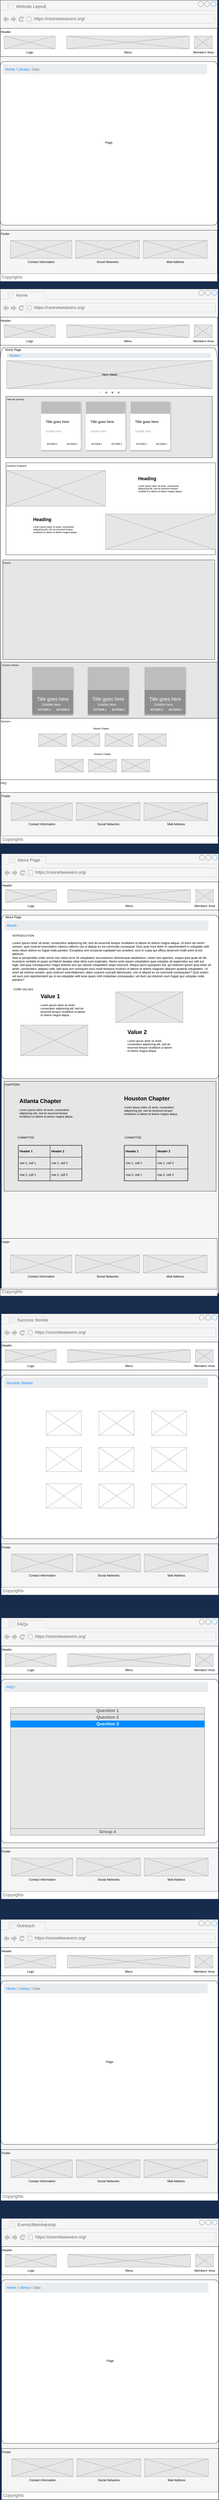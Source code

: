 <mxfile version="15.3.8" type="github">
  <diagram id="3-LBbgLK8UY7JytMnbPZ" name="Page-1">
    <mxGraphModel dx="1727" dy="1601" grid="0" gridSize="10" guides="1" tooltips="1" connect="1" arrows="1" fold="1" page="1" pageScale="1" pageWidth="850" pageHeight="1100" background="#172b4d" math="0" shadow="0">
      <root>
        <mxCell id="0" />
        <mxCell id="1" parent="0" />
        <mxCell id="-sjq69Uk94YoofclQXJc-1" value="" style="strokeWidth=1;shadow=0;dashed=0;align=center;html=1;shape=mxgraph.mockup.containers.browserWindow;rSize=0;strokeColor=#666666;strokeColor2=#008cff;strokeColor3=#c4c4c4;mainText=,;recursiveResize=0;fillColor=#f5f5f5;fontColor=#333333;" parent="1" vertex="1">
          <mxGeometry width="850" height="1100" as="geometry" />
        </mxCell>
        <mxCell id="-sjq69Uk94YoofclQXJc-2" value="Website Layout" style="strokeWidth=1;shadow=0;dashed=0;align=center;html=1;shape=mxgraph.mockup.containers.anchor;fontSize=17;fontColor=#666666;align=left;" parent="-sjq69Uk94YoofclQXJc-1" vertex="1">
          <mxGeometry x="60" y="12" width="110" height="26" as="geometry" />
        </mxCell>
        <mxCell id="-sjq69Uk94YoofclQXJc-3" value="https://ceonetweavers.org/" style="strokeWidth=1;shadow=0;dashed=0;align=center;html=1;shape=mxgraph.mockup.containers.anchor;rSize=0;fontSize=17;fontColor=#666666;align=left;" parent="-sjq69Uk94YoofclQXJc-1" vertex="1">
          <mxGeometry x="130" y="60" width="250" height="26" as="geometry" />
        </mxCell>
        <mxCell id="cxTF4-qD0s4VEBOTPt8d-16" value="" style="group" parent="-sjq69Uk94YoofclQXJc-1" vertex="1" connectable="0">
          <mxGeometry y="110" width="850" height="110" as="geometry" />
        </mxCell>
        <mxCell id="cxTF4-qD0s4VEBOTPt8d-1" value="Header" style="rounded=0;whiteSpace=wrap;html=1;align=left;verticalAlign=top;" parent="cxTF4-qD0s4VEBOTPt8d-16" vertex="1">
          <mxGeometry width="850" height="110" as="geometry" />
        </mxCell>
        <mxCell id="cxTF4-qD0s4VEBOTPt8d-9" value="Logo" style="verticalLabelPosition=bottom;shadow=0;dashed=0;align=center;html=1;verticalAlign=top;strokeWidth=1;shape=mxgraph.mockup.graphics.simpleIcon;strokeColor=#999999;fillColor=#E6E6E6;" parent="cxTF4-qD0s4VEBOTPt8d-16" vertex="1">
          <mxGeometry x="15" y="30" width="200" height="50" as="geometry" />
        </mxCell>
        <mxCell id="cxTF4-qD0s4VEBOTPt8d-12" value="Menu" style="verticalLabelPosition=bottom;shadow=0;dashed=0;align=center;html=1;verticalAlign=top;strokeWidth=1;shape=mxgraph.mockup.graphics.simpleIcon;strokeColor=#999999;fillColor=#E6E6E6;" parent="cxTF4-qD0s4VEBOTPt8d-16" vertex="1">
          <mxGeometry x="260" y="30" width="480" height="50" as="geometry" />
        </mxCell>
        <mxCell id="cxTF4-qD0s4VEBOTPt8d-13" value="Members&#39; Area" style="verticalLabelPosition=bottom;shadow=0;dashed=0;align=center;html=1;verticalAlign=top;strokeWidth=1;shape=mxgraph.mockup.graphics.simpleIcon;strokeColor=#999999;fillColor=#E6E6E6;" parent="cxTF4-qD0s4VEBOTPt8d-16" vertex="1">
          <mxGeometry x="760" y="30" width="70" height="50" as="geometry" />
        </mxCell>
        <mxCell id="4350LJryet-j8qvg0Nxp-9" value="Page" style="html=1;labelPosition=center;verticalLabelPosition=middle;verticalAlign=middle;align=center;fontSize=12;outlineConnect=0;spacingTop=-6;sketch=0;shape=mxgraph.sitemap.page;" vertex="1" parent="-sjq69Uk94YoofclQXJc-1">
          <mxGeometry y="240" width="850" height="640" as="geometry" />
        </mxCell>
        <mxCell id="4350LJryet-j8qvg0Nxp-11" value="&lt;font color=&quot;#0085fc&quot;&gt;Home&lt;/font&gt; / &lt;font color=&quot;#0085fc&quot;&gt;Library&lt;/font&gt; / Data" style="html=1;shadow=0;dashed=0;shape=mxgraph.bootstrap.rrect;rSize=5;strokeColor=none;strokeWidth=1;fillColor=#E9ECEF;fontColor=#6C757D;whiteSpace=wrap;align=left;verticalAlign=middle;spacingLeft=0;fontStyle=0;fontSize=14;spacing=10;" vertex="1" parent="-sjq69Uk94YoofclQXJc-1">
          <mxGeometry x="10" y="250" width="800" height="40" as="geometry" />
        </mxCell>
        <mxCell id="4350LJryet-j8qvg0Nxp-143" value="" style="group" vertex="1" connectable="0" parent="-sjq69Uk94YoofclQXJc-1">
          <mxGeometry y="900" width="850" height="200" as="geometry" />
        </mxCell>
        <mxCell id="cxTF4-qD0s4VEBOTPt8d-14" value="&lt;div&gt;Footer&lt;/div&gt;" style="rounded=0;whiteSpace=wrap;html=1;strokeColor=default;strokeWidth=1;fillColor=none;align=left;verticalAlign=top;" parent="4350LJryet-j8qvg0Nxp-143" vertex="1">
          <mxGeometry width="850" height="200" as="geometry" />
        </mxCell>
        <mxCell id="4350LJryet-j8qvg0Nxp-3" value="Copyrights " style="strokeWidth=1;shadow=0;dashed=0;align=center;html=1;shape=mxgraph.mockup.text.textBox;fontColor=#666666;align=left;fontSize=17;spacingLeft=4;spacingTop=-3;strokeColor=#666666;mainText=" vertex="1" parent="4350LJryet-j8qvg0Nxp-143">
          <mxGeometry y="170" width="850" height="30" as="geometry" />
        </mxCell>
        <mxCell id="4350LJryet-j8qvg0Nxp-5" value="Contact Information" style="verticalLabelPosition=bottom;shadow=0;dashed=0;align=center;html=1;verticalAlign=top;strokeWidth=1;shape=mxgraph.mockup.graphics.simpleIcon;strokeColor=#999999;fillColor=#E6E6E6;" vertex="1" parent="4350LJryet-j8qvg0Nxp-143">
          <mxGeometry x="40" y="40" width="240" height="70" as="geometry" />
        </mxCell>
        <mxCell id="4350LJryet-j8qvg0Nxp-6" value="Social Networks" style="verticalLabelPosition=bottom;shadow=0;dashed=0;align=center;html=1;verticalAlign=top;strokeWidth=1;shape=mxgraph.mockup.graphics.simpleIcon;strokeColor=#999999;fillColor=#E6E6E6;" vertex="1" parent="4350LJryet-j8qvg0Nxp-143">
          <mxGeometry x="295" y="40" width="250" height="70" as="geometry" />
        </mxCell>
        <mxCell id="4350LJryet-j8qvg0Nxp-7" value="Mail Address" style="verticalLabelPosition=bottom;shadow=0;dashed=0;align=center;html=1;verticalAlign=top;strokeWidth=1;shape=mxgraph.mockup.graphics.simpleIcon;strokeColor=#999999;fillColor=#E6E6E6;" vertex="1" parent="4350LJryet-j8qvg0Nxp-143">
          <mxGeometry x="560" y="40" width="250" height="70" as="geometry" />
        </mxCell>
        <mxCell id="4350LJryet-j8qvg0Nxp-27" value="" style="strokeWidth=1;shadow=0;dashed=0;align=center;html=1;shape=mxgraph.mockup.containers.browserWindow;rSize=0;strokeColor=#666666;strokeColor2=#008cff;strokeColor3=#c4c4c4;mainText=,;recursiveResize=0;fillColor=#f5f5f5;fontColor=#333333;" vertex="1" parent="1">
          <mxGeometry y="1130" width="852.5" height="2170" as="geometry" />
        </mxCell>
        <mxCell id="4350LJryet-j8qvg0Nxp-28" value="Home" style="strokeWidth=1;shadow=0;dashed=0;align=center;html=1;shape=mxgraph.mockup.containers.anchor;fontSize=17;fontColor=#666666;align=left;" vertex="1" parent="4350LJryet-j8qvg0Nxp-27">
          <mxGeometry x="60" y="12" width="110" height="26" as="geometry" />
        </mxCell>
        <mxCell id="4350LJryet-j8qvg0Nxp-29" value="https://ceonetweavers.org/" style="strokeWidth=1;shadow=0;dashed=0;align=center;html=1;shape=mxgraph.mockup.containers.anchor;rSize=0;fontSize=17;fontColor=#666666;align=left;" vertex="1" parent="4350LJryet-j8qvg0Nxp-27">
          <mxGeometry x="130" y="60" width="250" height="26" as="geometry" />
        </mxCell>
        <mxCell id="4350LJryet-j8qvg0Nxp-31" value="" style="group" vertex="1" connectable="0" parent="4350LJryet-j8qvg0Nxp-27">
          <mxGeometry y="110" width="850" height="110" as="geometry" />
        </mxCell>
        <mxCell id="4350LJryet-j8qvg0Nxp-32" value="Header" style="rounded=0;whiteSpace=wrap;html=1;align=left;verticalAlign=top;" vertex="1" parent="4350LJryet-j8qvg0Nxp-31">
          <mxGeometry width="850" height="110" as="geometry" />
        </mxCell>
        <mxCell id="4350LJryet-j8qvg0Nxp-33" value="Logo" style="verticalLabelPosition=bottom;shadow=0;dashed=0;align=center;html=1;verticalAlign=top;strokeWidth=1;shape=mxgraph.mockup.graphics.simpleIcon;strokeColor=#999999;fillColor=#E6E6E6;" vertex="1" parent="4350LJryet-j8qvg0Nxp-31">
          <mxGeometry x="15" y="30" width="200" height="50" as="geometry" />
        </mxCell>
        <mxCell id="4350LJryet-j8qvg0Nxp-34" value="Menu" style="verticalLabelPosition=bottom;shadow=0;dashed=0;align=center;html=1;verticalAlign=top;strokeWidth=1;shape=mxgraph.mockup.graphics.simpleIcon;strokeColor=#999999;fillColor=#E6E6E6;" vertex="1" parent="4350LJryet-j8qvg0Nxp-31">
          <mxGeometry x="260" y="30" width="480" height="50" as="geometry" />
        </mxCell>
        <mxCell id="4350LJryet-j8qvg0Nxp-35" value="Members&#39; Area" style="verticalLabelPosition=bottom;shadow=0;dashed=0;align=center;html=1;verticalAlign=top;strokeWidth=1;shape=mxgraph.mockup.graphics.simpleIcon;strokeColor=#999999;fillColor=#E6E6E6;" vertex="1" parent="4350LJryet-j8qvg0Nxp-31">
          <mxGeometry x="760" y="30" width="70" height="50" as="geometry" />
        </mxCell>
        <mxCell id="4350LJryet-j8qvg0Nxp-40" value="&amp;nbsp;&amp;nbsp;&amp;nbsp;&amp;nbsp; Home Page " style="html=1;labelPosition=center;verticalLabelPosition=middle;verticalAlign=top;align=left;fontSize=12;outlineConnect=0;spacingTop=-6;sketch=0;shape=mxgraph.sitemap.page;" vertex="1" parent="4350LJryet-j8qvg0Nxp-27">
          <mxGeometry y="230" width="850" height="1730" as="geometry" />
        </mxCell>
        <mxCell id="4350LJryet-j8qvg0Nxp-41" value="&lt;font color=&quot;#0085fc&quot;&gt;Home&lt;/font&gt; &lt;font color=&quot;#0085fc&quot;&gt;/&lt;/font&gt;" style="html=1;shadow=0;dashed=0;shape=mxgraph.bootstrap.rrect;rSize=5;strokeColor=none;strokeWidth=1;fillColor=#E9ECEF;fontColor=#6C757D;whiteSpace=wrap;align=left;verticalAlign=middle;spacingLeft=0;fontStyle=0;fontSize=14;spacing=10;" vertex="1" parent="4350LJryet-j8qvg0Nxp-27">
          <mxGeometry x="25" y="250" width="800" height="20" as="geometry" />
        </mxCell>
        <mxCell id="4350LJryet-j8qvg0Nxp-42" value="Hero Slider" style="verticalLabelPosition=middle;shadow=0;dashed=0;align=center;html=1;verticalAlign=middle;strokeWidth=1;shape=mxgraph.mockup.graphics.simpleIcon;strokeColor=#999999;fillColor=#E6E6E6;labelPosition=center;" vertex="1" parent="4350LJryet-j8qvg0Nxp-27">
          <mxGeometry x="25" y="280" width="805" height="110" as="geometry" />
        </mxCell>
        <mxCell id="4350LJryet-j8qvg0Nxp-45" value="" style="verticalLabelPosition=bottom;shadow=0;dashed=0;align=center;html=1;verticalAlign=top;strokeWidth=1;shape=mxgraph.mockup.navigation.pageControl;fillColor=#999999;strokeColor=#ddeeff;" vertex="1" parent="4350LJryet-j8qvg0Nxp-27">
          <mxGeometry x="387.5" y="390" width="80" height="30" as="geometry" />
        </mxCell>
        <mxCell id="4350LJryet-j8qvg0Nxp-71" value="" style="group" vertex="1" connectable="0" parent="4350LJryet-j8qvg0Nxp-27">
          <mxGeometry x="2.5" y="1970" width="850" height="200" as="geometry" />
        </mxCell>
        <mxCell id="4350LJryet-j8qvg0Nxp-30" value="&lt;div&gt;Footer&lt;/div&gt;" style="rounded=0;whiteSpace=wrap;html=1;strokeColor=default;strokeWidth=1;fillColor=none;align=left;verticalAlign=top;" vertex="1" parent="4350LJryet-j8qvg0Nxp-71">
          <mxGeometry width="850" height="200" as="geometry" />
        </mxCell>
        <mxCell id="4350LJryet-j8qvg0Nxp-36" value="Copyrights " style="strokeWidth=1;shadow=0;dashed=0;align=center;html=1;shape=mxgraph.mockup.text.textBox;fontColor=#666666;align=left;fontSize=17;spacingLeft=4;spacingTop=-3;strokeColor=#666666;mainText=" vertex="1" parent="4350LJryet-j8qvg0Nxp-71">
          <mxGeometry y="170" width="850" height="30" as="geometry" />
        </mxCell>
        <mxCell id="4350LJryet-j8qvg0Nxp-37" value="Contact Information" style="verticalLabelPosition=bottom;shadow=0;dashed=0;align=center;html=1;verticalAlign=top;strokeWidth=1;shape=mxgraph.mockup.graphics.simpleIcon;strokeColor=#999999;fillColor=#E6E6E6;" vertex="1" parent="4350LJryet-j8qvg0Nxp-71">
          <mxGeometry x="40" y="40" width="240" height="70" as="geometry" />
        </mxCell>
        <mxCell id="4350LJryet-j8qvg0Nxp-38" value="Social Networks" style="verticalLabelPosition=bottom;shadow=0;dashed=0;align=center;html=1;verticalAlign=top;strokeWidth=1;shape=mxgraph.mockup.graphics.simpleIcon;strokeColor=#999999;fillColor=#E6E6E6;" vertex="1" parent="4350LJryet-j8qvg0Nxp-71">
          <mxGeometry x="295" y="40" width="250" height="70" as="geometry" />
        </mxCell>
        <mxCell id="4350LJryet-j8qvg0Nxp-39" value="Mail Address" style="verticalLabelPosition=bottom;shadow=0;dashed=0;align=center;html=1;verticalAlign=top;strokeWidth=1;shape=mxgraph.mockup.graphics.simpleIcon;strokeColor=#999999;fillColor=#E6E6E6;" vertex="1" parent="4350LJryet-j8qvg0Nxp-71">
          <mxGeometry x="560" y="40" width="250" height="70" as="geometry" />
        </mxCell>
        <mxCell id="4350LJryet-j8qvg0Nxp-82" value="" style="group" vertex="1" connectable="0" parent="4350LJryet-j8qvg0Nxp-27">
          <mxGeometry x="22.5" y="680" width="820" height="360" as="geometry" />
        </mxCell>
        <mxCell id="4350LJryet-j8qvg0Nxp-78" value="&lt;div&gt;Outreach Programs&lt;/div&gt;&lt;div&gt;&lt;br&gt;&lt;/div&gt;" style="rounded=0;whiteSpace=wrap;html=1;fontSize=9;strokeColor=default;fillColor=none;align=left;verticalAlign=top;" vertex="1" parent="4350LJryet-j8qvg0Nxp-82">
          <mxGeometry width="820" height="360" as="geometry" />
        </mxCell>
        <mxCell id="4350LJryet-j8qvg0Nxp-72" value="" style="verticalLabelPosition=bottom;shadow=0;dashed=0;align=center;html=1;verticalAlign=top;strokeWidth=1;shape=mxgraph.mockup.graphics.simpleIcon;strokeColor=#999999;fontSize=9;fillColor=#E6E6E6;" vertex="1" parent="4350LJryet-j8qvg0Nxp-82">
          <mxGeometry x="2.5" y="30" width="387.5" height="140" as="geometry" />
        </mxCell>
        <mxCell id="4350LJryet-j8qvg0Nxp-79" value="" style="verticalLabelPosition=bottom;shadow=0;dashed=0;align=center;html=1;verticalAlign=top;strokeWidth=1;shape=mxgraph.mockup.graphics.simpleIcon;strokeColor=#999999;fontSize=9;fillColor=#E6E6E6;" vertex="1" parent="4350LJryet-j8qvg0Nxp-82">
          <mxGeometry x="390" y="200" width="430" height="140" as="geometry" />
        </mxCell>
        <mxCell id="4350LJryet-j8qvg0Nxp-80" value="&lt;h1&gt;Heading&lt;/h1&gt;&lt;p&gt;Lorem ipsum dolor sit amet, consectetur adipisicing elit, sed do eiusmod tempor incididunt ut labore et dolore magna aliqua.&lt;/p&gt;" style="text;html=1;strokeColor=none;fillColor=none;spacing=5;spacingTop=-20;whiteSpace=wrap;overflow=hidden;rounded=0;fontSize=9;align=left;verticalAlign=top;" vertex="1" parent="4350LJryet-j8qvg0Nxp-82">
          <mxGeometry x="512" y="50" width="190" height="120" as="geometry" />
        </mxCell>
        <mxCell id="4350LJryet-j8qvg0Nxp-81" value="&lt;h1&gt;Heading&lt;/h1&gt;&lt;p&gt;Lorem ipsum dolor sit amet, consectetur adipisicing elit, sed do eiusmod tempor incididunt ut labore et dolore magna aliqua.&lt;/p&gt;" style="text;html=1;strokeColor=none;fillColor=none;spacing=5;spacingTop=-20;whiteSpace=wrap;overflow=hidden;rounded=0;fontSize=9;align=left;verticalAlign=top;" vertex="1" parent="4350LJryet-j8qvg0Nxp-82">
          <mxGeometry x="101.25" y="210" width="190" height="120" as="geometry" />
        </mxCell>
        <mxCell id="4350LJryet-j8qvg0Nxp-83" value="" style="group" vertex="1" connectable="0" parent="4350LJryet-j8qvg0Nxp-27">
          <mxGeometry x="22.5" y="420" width="807.5" height="240" as="geometry" />
        </mxCell>
        <mxCell id="4350LJryet-j8qvg0Nxp-76" value="Take the Journey" style="rounded=0;whiteSpace=wrap;html=1;fontSize=9;strokeColor=default;fillColor=#E6E6E6;align=left;verticalAlign=top;" vertex="1" parent="4350LJryet-j8qvg0Nxp-83">
          <mxGeometry width="807.5" height="240" as="geometry" />
        </mxCell>
        <mxCell id="4350LJryet-j8qvg0Nxp-53" value="" style="shape=rect;fillColor=#BDBDBD;strokeColor=#eeeeee;shadow=1;align=left;verticalAlign=top;" vertex="1" parent="4350LJryet-j8qvg0Nxp-83">
          <mxGeometry x="137.5" y="20" width="155" height="190" as="geometry" />
        </mxCell>
        <mxCell id="4350LJryet-j8qvg0Nxp-54" value="Title goes here" style="dashed=0;shape=rect;fillColor=#ffffff;strokeColor=none;fontSize=14;fontStyle=0;verticalAlign=top;spacingBottom=0;spacingLeft=16;spacingTop=16;resizeWidth=1;align=left;resizeWidth=1;" vertex="1" parent="4350LJryet-j8qvg0Nxp-53">
          <mxGeometry y="1" width="155.0" height="142" relative="1" as="geometry">
            <mxPoint y="-142" as="offset" />
          </mxGeometry>
        </mxCell>
        <mxCell id="4350LJryet-j8qvg0Nxp-55" value="Subtitle here" style="text;fontColor=#999999;fontSize=11;fontStyle=0;verticalAlign=middle;spacingBottom=0;spacingLeft=16;resizeWidth=1;" vertex="1" parent="4350LJryet-j8qvg0Nxp-54">
          <mxGeometry width="155.0" height="20" relative="1" as="geometry">
            <mxPoint y="58" as="offset" />
          </mxGeometry>
        </mxCell>
        <mxCell id="4350LJryet-j8qvg0Nxp-56" value="ACTION 1" style="shape=rect;strokeColor=none;fillColor=#ffffff;fontColor=#444444;fontStyle=1;fontSize=9;" vertex="1" parent="4350LJryet-j8qvg0Nxp-54">
          <mxGeometry y="1" width="70" height="32" relative="1" as="geometry">
            <mxPoint x="8" y="-40" as="offset" />
          </mxGeometry>
        </mxCell>
        <mxCell id="4350LJryet-j8qvg0Nxp-57" value="ACTION 2" style="shape=rect;strokeColor=none;fillColor=#ffffff;fontColor=#444444;fontStyle=1;fontSize=9;" vertex="1" parent="4350LJryet-j8qvg0Nxp-54">
          <mxGeometry y="1" width="70" height="32" relative="1" as="geometry">
            <mxPoint x="86" y="-40" as="offset" />
          </mxGeometry>
        </mxCell>
        <mxCell id="4350LJryet-j8qvg0Nxp-59" value="" style="shape=rect;fillColor=#BDBDBD;strokeColor=#eeeeee;shadow=1;align=left;verticalAlign=top;" vertex="1" parent="4350LJryet-j8qvg0Nxp-83">
          <mxGeometry x="312.5" y="20" width="155" height="190" as="geometry" />
        </mxCell>
        <mxCell id="4350LJryet-j8qvg0Nxp-60" value="Title goes here" style="dashed=0;shape=rect;fillColor=#ffffff;strokeColor=none;fontSize=14;fontStyle=0;verticalAlign=top;spacingBottom=0;spacingLeft=16;spacingTop=16;resizeWidth=1;align=left;resizeWidth=1;" vertex="1" parent="4350LJryet-j8qvg0Nxp-59">
          <mxGeometry y="1" width="155.0" height="142" relative="1" as="geometry">
            <mxPoint y="-142" as="offset" />
          </mxGeometry>
        </mxCell>
        <mxCell id="4350LJryet-j8qvg0Nxp-61" value="Subtitle here" style="text;fontColor=#999999;fontSize=11;fontStyle=0;verticalAlign=middle;spacingBottom=0;spacingLeft=16;resizeWidth=1;" vertex="1" parent="4350LJryet-j8qvg0Nxp-60">
          <mxGeometry width="155.0" height="20" relative="1" as="geometry">
            <mxPoint y="58" as="offset" />
          </mxGeometry>
        </mxCell>
        <mxCell id="4350LJryet-j8qvg0Nxp-62" value="ACTION 1" style="shape=rect;strokeColor=none;fillColor=#ffffff;fontColor=#444444;fontStyle=1;fontSize=9;" vertex="1" parent="4350LJryet-j8qvg0Nxp-60">
          <mxGeometry y="1" width="70" height="32" relative="1" as="geometry">
            <mxPoint x="8" y="-40" as="offset" />
          </mxGeometry>
        </mxCell>
        <mxCell id="4350LJryet-j8qvg0Nxp-63" value="ACTION 2" style="shape=rect;strokeColor=none;fillColor=#ffffff;fontColor=#444444;fontStyle=1;fontSize=9;" vertex="1" parent="4350LJryet-j8qvg0Nxp-60">
          <mxGeometry y="1" width="70" height="32" relative="1" as="geometry">
            <mxPoint x="86" y="-40" as="offset" />
          </mxGeometry>
        </mxCell>
        <mxCell id="4350LJryet-j8qvg0Nxp-65" value="" style="shape=rect;fillColor=#BDBDBD;strokeColor=#eeeeee;shadow=1;align=left;verticalAlign=top;" vertex="1" parent="4350LJryet-j8qvg0Nxp-83">
          <mxGeometry x="487.5" y="20" width="155" height="190" as="geometry" />
        </mxCell>
        <mxCell id="4350LJryet-j8qvg0Nxp-66" value="Title goes here" style="dashed=0;shape=rect;fillColor=#ffffff;strokeColor=none;fontSize=14;fontStyle=0;verticalAlign=top;spacingBottom=0;spacingLeft=16;spacingTop=16;resizeWidth=1;align=left;resizeWidth=1;" vertex="1" parent="4350LJryet-j8qvg0Nxp-65">
          <mxGeometry y="1" width="155.0" height="142" relative="1" as="geometry">
            <mxPoint y="-142" as="offset" />
          </mxGeometry>
        </mxCell>
        <mxCell id="4350LJryet-j8qvg0Nxp-67" value="Subtitle here" style="text;fontColor=#999999;fontSize=11;fontStyle=0;verticalAlign=middle;spacingBottom=0;spacingLeft=16;resizeWidth=1;" vertex="1" parent="4350LJryet-j8qvg0Nxp-66">
          <mxGeometry width="155.0" height="20" relative="1" as="geometry">
            <mxPoint y="58" as="offset" />
          </mxGeometry>
        </mxCell>
        <mxCell id="4350LJryet-j8qvg0Nxp-68" value="ACTION 1" style="shape=rect;strokeColor=none;fillColor=#ffffff;fontColor=#444444;fontStyle=1;fontSize=9;" vertex="1" parent="4350LJryet-j8qvg0Nxp-66">
          <mxGeometry y="1" width="70" height="32" relative="1" as="geometry">
            <mxPoint x="8" y="-40" as="offset" />
          </mxGeometry>
        </mxCell>
        <mxCell id="4350LJryet-j8qvg0Nxp-69" value="ACTION 2" style="shape=rect;strokeColor=none;fillColor=#ffffff;fontColor=#444444;fontStyle=1;fontSize=9;" vertex="1" parent="4350LJryet-j8qvg0Nxp-66">
          <mxGeometry y="1" width="70" height="32" relative="1" as="geometry">
            <mxPoint x="86" y="-40" as="offset" />
          </mxGeometry>
        </mxCell>
        <mxCell id="4350LJryet-j8qvg0Nxp-95" value="" style="group" vertex="1" connectable="0" parent="4350LJryet-j8qvg0Nxp-27">
          <mxGeometry y="1680" width="850" height="240" as="geometry" />
        </mxCell>
        <mxCell id="4350LJryet-j8qvg0Nxp-84" value="Sponsors" style="rounded=0;whiteSpace=wrap;html=1;fontSize=9;strokeColor=default;fillColor=default;align=left;verticalAlign=top;" vertex="1" parent="4350LJryet-j8qvg0Nxp-95">
          <mxGeometry width="850" height="240" as="geometry" />
        </mxCell>
        <mxCell id="4350LJryet-j8qvg0Nxp-85" value="" style="verticalLabelPosition=bottom;shadow=0;dashed=0;align=center;html=1;verticalAlign=top;strokeWidth=1;shape=mxgraph.mockup.graphics.simpleIcon;strokeColor=#999999;fontSize=9;fillColor=#E6E6E6;" vertex="1" parent="4350LJryet-j8qvg0Nxp-95">
          <mxGeometry x="150" y="60" width="110" height="50" as="geometry" />
        </mxCell>
        <mxCell id="4350LJryet-j8qvg0Nxp-86" value="" style="verticalLabelPosition=bottom;shadow=0;dashed=0;align=center;html=1;verticalAlign=top;strokeWidth=1;shape=mxgraph.mockup.graphics.simpleIcon;strokeColor=#999999;fontSize=9;fillColor=#E6E6E6;" vertex="1" parent="4350LJryet-j8qvg0Nxp-95">
          <mxGeometry x="280" y="60" width="110" height="50" as="geometry" />
        </mxCell>
        <mxCell id="4350LJryet-j8qvg0Nxp-87" value="" style="verticalLabelPosition=bottom;shadow=0;dashed=0;align=center;html=1;verticalAlign=top;strokeWidth=1;shape=mxgraph.mockup.graphics.simpleIcon;strokeColor=#999999;fontSize=9;fillColor=#E6E6E6;" vertex="1" parent="4350LJryet-j8qvg0Nxp-95">
          <mxGeometry x="410" y="60" width="110" height="50" as="geometry" />
        </mxCell>
        <mxCell id="4350LJryet-j8qvg0Nxp-88" value="" style="verticalLabelPosition=bottom;shadow=0;dashed=0;align=center;html=1;verticalAlign=top;strokeWidth=1;shape=mxgraph.mockup.graphics.simpleIcon;strokeColor=#999999;fontSize=9;fillColor=#E6E6E6;" vertex="1" parent="4350LJryet-j8qvg0Nxp-95">
          <mxGeometry x="540" y="60" width="110" height="50" as="geometry" />
        </mxCell>
        <mxCell id="4350LJryet-j8qvg0Nxp-89" value="" style="verticalLabelPosition=bottom;shadow=0;dashed=0;align=center;html=1;verticalAlign=top;strokeWidth=1;shape=mxgraph.mockup.graphics.simpleIcon;strokeColor=#999999;fontSize=9;fillColor=#E6E6E6;" vertex="1" parent="4350LJryet-j8qvg0Nxp-95">
          <mxGeometry x="215" y="160" width="110" height="50" as="geometry" />
        </mxCell>
        <mxCell id="4350LJryet-j8qvg0Nxp-90" value="" style="verticalLabelPosition=bottom;shadow=0;dashed=0;align=center;html=1;verticalAlign=top;strokeWidth=1;shape=mxgraph.mockup.graphics.simpleIcon;strokeColor=#999999;fontSize=9;fillColor=#E6E6E6;" vertex="1" parent="4350LJryet-j8qvg0Nxp-95">
          <mxGeometry x="345" y="160" width="110" height="50" as="geometry" />
        </mxCell>
        <mxCell id="4350LJryet-j8qvg0Nxp-91" value="" style="verticalLabelPosition=bottom;shadow=0;dashed=0;align=center;html=1;verticalAlign=top;strokeWidth=1;shape=mxgraph.mockup.graphics.simpleIcon;strokeColor=#999999;fontSize=9;fillColor=#E6E6E6;" vertex="1" parent="4350LJryet-j8qvg0Nxp-95">
          <mxGeometry x="475" y="160" width="110" height="50" as="geometry" />
        </mxCell>
        <mxCell id="4350LJryet-j8qvg0Nxp-92" value="Atlanta Chapter" style="text;html=1;strokeColor=none;fillColor=none;align=center;verticalAlign=middle;whiteSpace=wrap;rounded=0;fontSize=9;" vertex="1" parent="4350LJryet-j8qvg0Nxp-95">
          <mxGeometry x="355" y="30" width="80" height="20" as="geometry" />
        </mxCell>
        <mxCell id="4350LJryet-j8qvg0Nxp-93" value="Houston Chapter" style="text;html=1;strokeColor=none;fillColor=none;align=center;verticalAlign=middle;whiteSpace=wrap;rounded=0;fontSize=9;" vertex="1" parent="4350LJryet-j8qvg0Nxp-95">
          <mxGeometry x="360" y="130" width="80" height="20" as="geometry" />
        </mxCell>
        <mxCell id="4350LJryet-j8qvg0Nxp-96" value="EVents" style="rounded=0;whiteSpace=wrap;html=1;fontSize=9;strokeColor=default;fillColor=#E6E6E6;align=left;verticalAlign=top;" vertex="1" parent="4350LJryet-j8qvg0Nxp-27">
          <mxGeometry x="10" y="1060" width="830" height="390" as="geometry" />
        </mxCell>
        <mxCell id="4350LJryet-j8qvg0Nxp-115" value="" style="group" vertex="1" connectable="0" parent="4350LJryet-j8qvg0Nxp-27">
          <mxGeometry x="2.5" y="1460" width="847.5" height="220" as="geometry" />
        </mxCell>
        <mxCell id="4350LJryet-j8qvg0Nxp-97" value="&amp;nbsp;Success Stories" style="rounded=0;whiteSpace=wrap;html=1;fontSize=9;strokeColor=default;fillColor=#E6E6E6;align=left;verticalAlign=top;" vertex="1" parent="4350LJryet-j8qvg0Nxp-115">
          <mxGeometry width="847.5" height="220" as="geometry" />
        </mxCell>
        <mxCell id="4350LJryet-j8qvg0Nxp-98" value="" style="shape=rect;fillColor=#BDBDBD;strokeColor=none;fontColor=#000000;fontSize=12;fontStyle=0;verticalAlign=middle;spacingBottom=0;spacingLeft=0;shadow=1;" vertex="1" parent="4350LJryet-j8qvg0Nxp-115">
          <mxGeometry x="122.5" y="19" width="160" height="180" as="geometry" />
        </mxCell>
        <mxCell id="4350LJryet-j8qvg0Nxp-99" value="Title goes here" style="shape=rect;fillColor=#000000;strokeColor=none;opacity=25;fontColor=#FFFFFF;fontSize=19;fontStyle=0;verticalAlign=top;spacingBottom=0;spacingLeft=16;spacingTop=17;align=left;resizeWidth=1;" vertex="1" parent="4350LJryet-j8qvg0Nxp-98">
          <mxGeometry y="1" width="160" height="100" relative="1" as="geometry">
            <mxPoint y="-90" as="offset" />
          </mxGeometry>
        </mxCell>
        <mxCell id="4350LJryet-j8qvg0Nxp-100" value="Subtitle here" style="text;fontColor=#FFFFFF;fontSize=13;fontStyle=0;verticalAlign=middle;spacingBottom=0;spacingLeft=16;resizeWidth=1;" vertex="1" parent="4350LJryet-j8qvg0Nxp-99">
          <mxGeometry width="160" height="20" relative="1" as="geometry">
            <mxPoint x="20" y="46" as="offset" />
          </mxGeometry>
        </mxCell>
        <mxCell id="4350LJryet-j8qvg0Nxp-101" value="ACTION 1" style="shape=rect;strokeColor=none;fillColor=none;fontColor=#FFFFFF;fontStyle=1;fontSize=11;" vertex="1" parent="4350LJryet-j8qvg0Nxp-99">
          <mxGeometry y="1" width="80" height="32" relative="1" as="geometry">
            <mxPoint x="8" y="-40" as="offset" />
          </mxGeometry>
        </mxCell>
        <mxCell id="4350LJryet-j8qvg0Nxp-102" value="ACTION 2" style="shape=rect;strokeColor=none;fillColor=none;fontColor=#FFFFFF;fontStyle=1;fontSize=11;" vertex="1" parent="4350LJryet-j8qvg0Nxp-99">
          <mxGeometry y="1" width="80" height="32" relative="1" as="geometry">
            <mxPoint x="80" y="-40" as="offset" />
          </mxGeometry>
        </mxCell>
        <mxCell id="4350LJryet-j8qvg0Nxp-105" value="" style="shape=rect;fillColor=#BDBDBD;strokeColor=none;fontColor=#000000;fontSize=12;fontStyle=0;verticalAlign=middle;spacingBottom=0;spacingLeft=0;shadow=1;" vertex="1" parent="4350LJryet-j8qvg0Nxp-115">
          <mxGeometry x="340" y="19" width="160" height="180" as="geometry" />
        </mxCell>
        <mxCell id="4350LJryet-j8qvg0Nxp-106" value="Title goes here" style="shape=rect;fillColor=#000000;strokeColor=none;opacity=25;fontColor=#FFFFFF;fontSize=19;fontStyle=0;verticalAlign=top;spacingBottom=0;spacingLeft=16;spacingTop=17;align=left;resizeWidth=1;" vertex="1" parent="4350LJryet-j8qvg0Nxp-105">
          <mxGeometry y="1" width="160" height="100" relative="1" as="geometry">
            <mxPoint y="-90" as="offset" />
          </mxGeometry>
        </mxCell>
        <mxCell id="4350LJryet-j8qvg0Nxp-107" value="Subtitle here" style="text;fontColor=#FFFFFF;fontSize=13;fontStyle=0;verticalAlign=middle;spacingBottom=0;spacingLeft=16;resizeWidth=1;" vertex="1" parent="4350LJryet-j8qvg0Nxp-106">
          <mxGeometry width="160" height="20" relative="1" as="geometry">
            <mxPoint x="20" y="46" as="offset" />
          </mxGeometry>
        </mxCell>
        <mxCell id="4350LJryet-j8qvg0Nxp-108" value="ACTION 1" style="shape=rect;strokeColor=none;fillColor=none;fontColor=#FFFFFF;fontStyle=1;fontSize=11;" vertex="1" parent="4350LJryet-j8qvg0Nxp-106">
          <mxGeometry y="1" width="80" height="32" relative="1" as="geometry">
            <mxPoint x="8" y="-40" as="offset" />
          </mxGeometry>
        </mxCell>
        <mxCell id="4350LJryet-j8qvg0Nxp-109" value="ACTION 2" style="shape=rect;strokeColor=none;fillColor=none;fontColor=#FFFFFF;fontStyle=1;fontSize=11;" vertex="1" parent="4350LJryet-j8qvg0Nxp-106">
          <mxGeometry y="1" width="80" height="32" relative="1" as="geometry">
            <mxPoint x="80" y="-40" as="offset" />
          </mxGeometry>
        </mxCell>
        <mxCell id="4350LJryet-j8qvg0Nxp-110" value="" style="shape=rect;fillColor=#BDBDBD;strokeColor=none;fontColor=#000000;fontSize=12;fontStyle=0;verticalAlign=middle;spacingBottom=0;spacingLeft=0;shadow=1;" vertex="1" parent="4350LJryet-j8qvg0Nxp-115">
          <mxGeometry x="562.5" y="19" width="160" height="180" as="geometry" />
        </mxCell>
        <mxCell id="4350LJryet-j8qvg0Nxp-111" value="Title goes here" style="shape=rect;fillColor=#000000;strokeColor=none;opacity=25;fontColor=#FFFFFF;fontSize=19;fontStyle=0;verticalAlign=top;spacingBottom=0;spacingLeft=16;spacingTop=17;align=left;resizeWidth=1;" vertex="1" parent="4350LJryet-j8qvg0Nxp-110">
          <mxGeometry y="1" width="160" height="100" relative="1" as="geometry">
            <mxPoint y="-90" as="offset" />
          </mxGeometry>
        </mxCell>
        <mxCell id="4350LJryet-j8qvg0Nxp-112" value="Subtitle here" style="text;fontColor=#FFFFFF;fontSize=13;fontStyle=0;verticalAlign=middle;spacingBottom=0;spacingLeft=16;resizeWidth=1;" vertex="1" parent="4350LJryet-j8qvg0Nxp-111">
          <mxGeometry width="160" height="20" relative="1" as="geometry">
            <mxPoint x="20" y="46" as="offset" />
          </mxGeometry>
        </mxCell>
        <mxCell id="4350LJryet-j8qvg0Nxp-113" value="ACTION 1" style="shape=rect;strokeColor=none;fillColor=none;fontColor=#FFFFFF;fontStyle=1;fontSize=11;" vertex="1" parent="4350LJryet-j8qvg0Nxp-111">
          <mxGeometry y="1" width="80" height="32" relative="1" as="geometry">
            <mxPoint x="8" y="-40" as="offset" />
          </mxGeometry>
        </mxCell>
        <mxCell id="4350LJryet-j8qvg0Nxp-114" value="ACTION 2" style="shape=rect;strokeColor=none;fillColor=none;fontColor=#FFFFFF;fontStyle=1;fontSize=11;" vertex="1" parent="4350LJryet-j8qvg0Nxp-111">
          <mxGeometry y="1" width="80" height="32" relative="1" as="geometry">
            <mxPoint x="80" y="-40" as="offset" />
          </mxGeometry>
        </mxCell>
        <mxCell id="4350LJryet-j8qvg0Nxp-116" value="FAQ" style="rounded=0;whiteSpace=wrap;html=1;fontSize=11;strokeColor=default;fillColor=default;align=left;verticalAlign=top;" vertex="1" parent="4350LJryet-j8qvg0Nxp-27">
          <mxGeometry y="1920" width="850" height="50" as="geometry" />
        </mxCell>
        <mxCell id="4350LJryet-j8qvg0Nxp-117" value="" style="strokeWidth=1;shadow=0;dashed=0;align=center;html=1;shape=mxgraph.mockup.containers.browserWindow;rSize=0;strokeColor=#666666;strokeColor2=#008cff;strokeColor3=#c4c4c4;mainText=,;recursiveResize=0;fillColor=#f5f5f5;fontColor=#333333;" vertex="1" parent="1">
          <mxGeometry x="5" y="3340" width="850" height="1720" as="geometry" />
        </mxCell>
        <mxCell id="4350LJryet-j8qvg0Nxp-118" value="About Page" style="strokeWidth=1;shadow=0;dashed=0;align=center;html=1;shape=mxgraph.mockup.containers.anchor;fontSize=17;fontColor=#666666;align=left;" vertex="1" parent="4350LJryet-j8qvg0Nxp-117">
          <mxGeometry x="60" y="12" width="110" height="26" as="geometry" />
        </mxCell>
        <mxCell id="4350LJryet-j8qvg0Nxp-119" value="https://ceonetweavers.org/" style="strokeWidth=1;shadow=0;dashed=0;align=center;html=1;shape=mxgraph.mockup.containers.anchor;rSize=0;fontSize=17;fontColor=#666666;align=left;" vertex="1" parent="4350LJryet-j8qvg0Nxp-117">
          <mxGeometry x="130" y="60" width="250" height="26" as="geometry" />
        </mxCell>
        <mxCell id="4350LJryet-j8qvg0Nxp-121" value="" style="group" vertex="1" connectable="0" parent="4350LJryet-j8qvg0Nxp-117">
          <mxGeometry y="110" width="850" height="110" as="geometry" />
        </mxCell>
        <mxCell id="4350LJryet-j8qvg0Nxp-122" value="Header" style="rounded=0;whiteSpace=wrap;html=1;align=left;verticalAlign=top;" vertex="1" parent="4350LJryet-j8qvg0Nxp-121">
          <mxGeometry width="850" height="110" as="geometry" />
        </mxCell>
        <mxCell id="4350LJryet-j8qvg0Nxp-123" value="Logo" style="verticalLabelPosition=bottom;shadow=0;dashed=0;align=center;html=1;verticalAlign=top;strokeWidth=1;shape=mxgraph.mockup.graphics.simpleIcon;strokeColor=#999999;fillColor=#E6E6E6;" vertex="1" parent="4350LJryet-j8qvg0Nxp-121">
          <mxGeometry x="15" y="30" width="200" height="50" as="geometry" />
        </mxCell>
        <mxCell id="4350LJryet-j8qvg0Nxp-124" value="Menu" style="verticalLabelPosition=bottom;shadow=0;dashed=0;align=center;html=1;verticalAlign=top;strokeWidth=1;shape=mxgraph.mockup.graphics.simpleIcon;strokeColor=#999999;fillColor=#E6E6E6;" vertex="1" parent="4350LJryet-j8qvg0Nxp-121">
          <mxGeometry x="260" y="30" width="480" height="50" as="geometry" />
        </mxCell>
        <mxCell id="4350LJryet-j8qvg0Nxp-125" value="Members&#39; Area" style="verticalLabelPosition=bottom;shadow=0;dashed=0;align=center;html=1;verticalAlign=top;strokeWidth=1;shape=mxgraph.mockup.graphics.simpleIcon;strokeColor=#999999;fillColor=#E6E6E6;" vertex="1" parent="4350LJryet-j8qvg0Nxp-121">
          <mxGeometry x="760" y="30" width="70" height="50" as="geometry" />
        </mxCell>
        <mxCell id="4350LJryet-j8qvg0Nxp-130" value="&amp;nbsp;&amp;nbsp;&amp;nbsp; About Page" style="html=1;labelPosition=center;verticalLabelPosition=middle;verticalAlign=top;align=left;fontSize=12;outlineConnect=0;spacingTop=-6;sketch=0;shape=mxgraph.sitemap.page;" vertex="1" parent="4350LJryet-j8qvg0Nxp-117">
          <mxGeometry y="240" width="850" height="640" as="geometry" />
        </mxCell>
        <mxCell id="4350LJryet-j8qvg0Nxp-131" value="&lt;font color=&quot;#0085fc&quot;&gt;About&lt;/font&gt; /" style="html=1;shadow=0;dashed=0;shape=mxgraph.bootstrap.rrect;rSize=5;strokeColor=none;strokeWidth=1;fillColor=#E9ECEF;fontColor=#6C757D;whiteSpace=wrap;align=left;verticalAlign=middle;spacingLeft=0;fontStyle=0;fontSize=14;spacing=10;" vertex="1" parent="4350LJryet-j8qvg0Nxp-117">
          <mxGeometry x="10" y="260" width="800" height="40" as="geometry" />
        </mxCell>
        <mxCell id="4350LJryet-j8qvg0Nxp-134" value="Lorem ipsum dolor sit amet, consectetur adipisicing elit, sed do eiusmod tempor incididunt ut labore et dolore magna aliqua. Ut enim ad minim veniam, quis nostrud exercitation ullamco laboris nisi ut aliquip ex ea commodo consequat. Duis aute irure dolor in reprehenderit in voluptate velit esse cillum dolore eu fugiat nulla pariatur. Excepteur sint occaecat cupidatat non proident, sunt in culpa qui officia deserunt mollit anim id est laborum.&#xa;Sed ut perspiciatis unde omnis iste natus error sit voluptatem accusantium doloremque laudantium, totam rem aperiam, eaque ipsa quae ab illo inventore veritatis et quasi architecto beatae vitae dicta sunt explicabo. Nemo enim ipsam voluptatem quia voluptas sit aspernatur aut odit aut fugit, sed quia consequuntur magni dolores eos qui ratione voluptatem sequi nesciunt. Neque porro quisquam est, qui dolorem ipsum quia dolor sit amet, consectetur, adipisci velit, sed quia non numquam eius modi tempora incidunt ut labore et dolore magnam aliquam quaerat voluptatem. Ut enim ad minima veniam, quis nostrum exercitationem ullam corporis suscipit laboriosam, nisi ut aliquid ex ea commodi consequatur? Quis autem vel eum iure reprehenderit qui in ea voluptate velit esse quam nihil molestiae consequatur, vel illum qui dolorem eum fugiat quo voluptas nulla pariatur?" style="text;spacingTop=-5;whiteSpace=wrap;html=1;align=left;fontSize=12;fontFamily=Helvetica;fillColor=none;strokeColor=none;" vertex="1" parent="4350LJryet-j8qvg0Nxp-117">
          <mxGeometry x="40" y="340" width="779.5" height="85" as="geometry" />
        </mxCell>
        <mxCell id="4350LJryet-j8qvg0Nxp-135" value="INTRODUCTION" style="text;html=1;strokeColor=none;fillColor=none;align=center;verticalAlign=middle;whiteSpace=wrap;rounded=0;fontSize=11;" vertex="1" parent="4350LJryet-j8qvg0Nxp-117">
          <mxGeometry x="40" y="310" width="90" height="20" as="geometry" />
        </mxCell>
        <mxCell id="4350LJryet-j8qvg0Nxp-137" value="CORE VALUES" style="text;html=1;strokeColor=none;fillColor=none;align=center;verticalAlign=middle;whiteSpace=wrap;rounded=0;fontSize=11;" vertex="1" parent="4350LJryet-j8qvg0Nxp-117">
          <mxGeometry x="40" y="520" width="90" height="20" as="geometry" />
        </mxCell>
        <mxCell id="4350LJryet-j8qvg0Nxp-139" value="" style="verticalLabelPosition=bottom;shadow=0;dashed=0;align=center;html=1;verticalAlign=top;strokeWidth=1;shape=mxgraph.mockup.graphics.simpleIcon;strokeColor=#999999;fontSize=11;fillColor=#E6E6E6;" vertex="1" parent="4350LJryet-j8qvg0Nxp-117">
          <mxGeometry x="447.5" y="540" width="262.5" height="120" as="geometry" />
        </mxCell>
        <mxCell id="4350LJryet-j8qvg0Nxp-140" value="&lt;h1&gt;Value 1&lt;br&gt;&lt;/h1&gt;&lt;p&gt;Lorem ipsum dolor sit amet, consectetur adipisicing elit, sed do eiusmod tempor incididunt ut labore et dolore magna aliqua.&lt;/p&gt;" style="text;html=1;strokeColor=none;fillColor=none;spacing=5;spacingTop=-20;whiteSpace=wrap;overflow=hidden;rounded=0;fontSize=11;align=left;verticalAlign=top;" vertex="1" parent="4350LJryet-j8qvg0Nxp-117">
          <mxGeometry x="147.5" y="540" width="190" height="120" as="geometry" />
        </mxCell>
        <mxCell id="4350LJryet-j8qvg0Nxp-141" value="" style="verticalLabelPosition=bottom;shadow=0;dashed=0;align=center;html=1;verticalAlign=top;strokeWidth=1;shape=mxgraph.mockup.graphics.simpleIcon;strokeColor=#999999;fontSize=11;fillColor=#E6E6E6;" vertex="1" parent="4350LJryet-j8qvg0Nxp-117">
          <mxGeometry x="75" y="670" width="262.5" height="120" as="geometry" />
        </mxCell>
        <mxCell id="4350LJryet-j8qvg0Nxp-142" value="&lt;h1&gt;Value 2&lt;br&gt;&lt;/h1&gt;&lt;p&gt;Lorem ipsum dolor sit amet, consectetur adipisicing elit, sed do eiusmod tempor incididunt ut labore et dolore magna aliqua.&lt;/p&gt;" style="text;html=1;strokeColor=none;fillColor=none;spacing=5;spacingTop=-20;whiteSpace=wrap;overflow=hidden;rounded=0;fontSize=11;align=left;verticalAlign=top;" vertex="1" parent="4350LJryet-j8qvg0Nxp-117">
          <mxGeometry x="487.5" y="680" width="190" height="120" as="geometry" />
        </mxCell>
        <mxCell id="4350LJryet-j8qvg0Nxp-145" value="CHAPTERS" style="rounded=0;whiteSpace=wrap;html=1;fontSize=11;strokeColor=default;fillColor=#E6E6E6;align=left;verticalAlign=top;" vertex="1" parent="4350LJryet-j8qvg0Nxp-117">
          <mxGeometry x="10" y="890" width="830" height="430" as="geometry" />
        </mxCell>
        <mxCell id="4350LJryet-j8qvg0Nxp-152" value="" style="group" vertex="1" connectable="0" parent="4350LJryet-j8qvg0Nxp-117">
          <mxGeometry y="1340" width="850" height="380" as="geometry" />
        </mxCell>
        <mxCell id="4350LJryet-j8qvg0Nxp-144" value="" style="group" vertex="1" connectable="0" parent="4350LJryet-j8qvg0Nxp-152">
          <mxGeometry x="-5" y="190" width="850" height="200" as="geometry" />
        </mxCell>
        <mxCell id="4350LJryet-j8qvg0Nxp-126" value="Copyrights " style="strokeWidth=1;shadow=0;dashed=0;align=center;html=1;shape=mxgraph.mockup.text.textBox;fontColor=#666666;align=left;fontSize=17;spacingLeft=4;spacingTop=-3;strokeColor=#666666;mainText=" vertex="1" parent="4350LJryet-j8qvg0Nxp-144">
          <mxGeometry y="170" width="850" height="30" as="geometry" />
        </mxCell>
        <mxCell id="4350LJryet-j8qvg0Nxp-127" value="Contact Information" style="verticalLabelPosition=bottom;shadow=0;dashed=0;align=center;html=1;verticalAlign=top;strokeWidth=1;shape=mxgraph.mockup.graphics.simpleIcon;strokeColor=#999999;fillColor=#E6E6E6;" vertex="1" parent="4350LJryet-j8qvg0Nxp-144">
          <mxGeometry x="40" y="40" width="240" height="70" as="geometry" />
        </mxCell>
        <mxCell id="4350LJryet-j8qvg0Nxp-128" value="Social Networks" style="verticalLabelPosition=bottom;shadow=0;dashed=0;align=center;html=1;verticalAlign=top;strokeWidth=1;shape=mxgraph.mockup.graphics.simpleIcon;strokeColor=#999999;fillColor=#E6E6E6;" vertex="1" parent="4350LJryet-j8qvg0Nxp-144">
          <mxGeometry x="295" y="40" width="250" height="70" as="geometry" />
        </mxCell>
        <mxCell id="4350LJryet-j8qvg0Nxp-129" value="Mail Address" style="verticalLabelPosition=bottom;shadow=0;dashed=0;align=center;html=1;verticalAlign=top;strokeWidth=1;shape=mxgraph.mockup.graphics.simpleIcon;strokeColor=#999999;fillColor=#E6E6E6;" vertex="1" parent="4350LJryet-j8qvg0Nxp-144">
          <mxGeometry x="560" y="40" width="250" height="70" as="geometry" />
        </mxCell>
        <mxCell id="4350LJryet-j8qvg0Nxp-120" value="&lt;div&gt;Footer&lt;/div&gt;" style="rounded=0;whiteSpace=wrap;html=1;strokeColor=default;strokeWidth=1;fillColor=none;align=left;verticalAlign=top;" vertex="1" parent="4350LJryet-j8qvg0Nxp-144">
          <mxGeometry y="-25" width="850" height="200" as="geometry" />
        </mxCell>
        <mxCell id="4350LJryet-j8qvg0Nxp-146" value="&lt;h1&gt;Atlanta Chapter&lt;br&gt;&lt;/h1&gt;&lt;p&gt;Lorem ipsum dolor sit amet, consectetur adipisicing elit, sed do eiusmod tempor incididunt ut labore et dolore magna aliqua.&lt;/p&gt;" style="text;html=1;strokeColor=none;fillColor=none;spacing=5;spacingTop=-20;whiteSpace=wrap;overflow=hidden;rounded=0;fontSize=11;align=left;verticalAlign=top;" vertex="1" parent="1">
          <mxGeometry x="70" y="4290" width="240" height="120" as="geometry" />
        </mxCell>
        <mxCell id="4350LJryet-j8qvg0Nxp-147" value="&lt;h1&gt;Houston Chapter&lt;br&gt;&lt;/h1&gt;&lt;p&gt;Lorem ipsum dolor sit amet, consectetur adipisicing elit, sed do eiusmod tempor incididunt ut labore et dolore magna aliqua.&lt;/p&gt;" style="text;html=1;strokeColor=none;fillColor=none;spacing=5;spacingTop=-20;whiteSpace=wrap;overflow=hidden;rounded=0;fontSize=11;align=left;verticalAlign=top;" vertex="1" parent="1">
          <mxGeometry x="480" y="4280" width="240" height="120" as="geometry" />
        </mxCell>
        <mxCell id="4350LJryet-j8qvg0Nxp-148" value="&lt;table cellpadding=&quot;4&quot; cellspacing=&quot;0&quot; border=&quot;1&quot; style=&quot;font-size:1em;width:100%;height:100%;&quot;&gt;&lt;tr&gt;&lt;th&gt;Header 1&lt;/th&gt;&lt;th&gt;Header 2&lt;/th&gt;&lt;/tr&gt;&lt;tr&gt;&lt;td&gt;row 1, cell 1&lt;/td&gt;&lt;td&gt;row 1, cell 2&lt;/td&gt;&lt;/tr&gt;&lt;tr&gt;&lt;td&gt;row 2, cell 1&lt;/td&gt;&lt;td&gt;row 2, cell 2&lt;/td&gt;&lt;/tr&gt;&lt;/table&gt; " style="verticalAlign=top;align=left;overflow=fill;fontSize=12;fontFamily=Helvetica;html=1;strokeColor=default;fillColor=#E6E6E6;" vertex="1" parent="1">
          <mxGeometry x="70" y="4480" width="250" height="140" as="geometry" />
        </mxCell>
        <mxCell id="4350LJryet-j8qvg0Nxp-149" value="&lt;table cellpadding=&quot;4&quot; cellspacing=&quot;0&quot; border=&quot;1&quot; style=&quot;font-size:1em;width:100%;height:100%;&quot;&gt;&lt;tr&gt;&lt;th&gt;Header 1&lt;/th&gt;&lt;th&gt;Header 2&lt;/th&gt;&lt;/tr&gt;&lt;tr&gt;&lt;td&gt;row 1, cell 1&lt;/td&gt;&lt;td&gt;row 1, cell 2&lt;/td&gt;&lt;/tr&gt;&lt;tr&gt;&lt;td&gt;row 2, cell 1&lt;/td&gt;&lt;td&gt;row 2, cell 2&lt;/td&gt;&lt;/tr&gt;&lt;/table&gt; " style="verticalAlign=top;align=left;overflow=fill;fontSize=12;fontFamily=Helvetica;html=1;strokeColor=default;fillColor=#E6E6E6;" vertex="1" parent="1">
          <mxGeometry x="485" y="4480" width="250" height="140" as="geometry" />
        </mxCell>
        <mxCell id="4350LJryet-j8qvg0Nxp-150" value="COMMITTEE" style="text;html=1;strokeColor=none;fillColor=none;align=center;verticalAlign=middle;whiteSpace=wrap;rounded=0;fontSize=11;" vertex="1" parent="1">
          <mxGeometry x="80" y="4440" width="40" height="20" as="geometry" />
        </mxCell>
        <mxCell id="4350LJryet-j8qvg0Nxp-151" value="COMMITTEE" style="text;html=1;strokeColor=none;fillColor=none;align=center;verticalAlign=middle;whiteSpace=wrap;rounded=0;fontSize=11;" vertex="1" parent="1">
          <mxGeometry x="500" y="4440" width="40" height="20" as="geometry" />
        </mxCell>
        <mxCell id="4350LJryet-j8qvg0Nxp-153" value="" style="strokeWidth=1;shadow=0;dashed=0;align=center;html=1;shape=mxgraph.mockup.containers.browserWindow;rSize=0;strokeColor=#666666;strokeColor2=#008cff;strokeColor3=#c4c4c4;mainText=,;recursiveResize=0;fillColor=#f5f5f5;fontColor=#333333;" vertex="1" parent="1">
          <mxGeometry x="4" y="5140" width="850" height="1100" as="geometry" />
        </mxCell>
        <mxCell id="4350LJryet-j8qvg0Nxp-154" value="Success Stories" style="strokeWidth=1;shadow=0;dashed=0;align=center;html=1;shape=mxgraph.mockup.containers.anchor;fontSize=17;fontColor=#666666;align=left;" vertex="1" parent="4350LJryet-j8qvg0Nxp-153">
          <mxGeometry x="60" y="12" width="110" height="26" as="geometry" />
        </mxCell>
        <mxCell id="4350LJryet-j8qvg0Nxp-155" value="https://ceonetweavers.org/" style="strokeWidth=1;shadow=0;dashed=0;align=center;html=1;shape=mxgraph.mockup.containers.anchor;rSize=0;fontSize=17;fontColor=#666666;align=left;" vertex="1" parent="4350LJryet-j8qvg0Nxp-153">
          <mxGeometry x="130" y="60" width="250" height="26" as="geometry" />
        </mxCell>
        <mxCell id="4350LJryet-j8qvg0Nxp-156" value="" style="group" vertex="1" connectable="0" parent="4350LJryet-j8qvg0Nxp-153">
          <mxGeometry y="110" width="850" height="110" as="geometry" />
        </mxCell>
        <mxCell id="4350LJryet-j8qvg0Nxp-157" value="Header" style="rounded=0;whiteSpace=wrap;html=1;align=left;verticalAlign=top;" vertex="1" parent="4350LJryet-j8qvg0Nxp-156">
          <mxGeometry width="850" height="110" as="geometry" />
        </mxCell>
        <mxCell id="4350LJryet-j8qvg0Nxp-158" value="Logo" style="verticalLabelPosition=bottom;shadow=0;dashed=0;align=center;html=1;verticalAlign=top;strokeWidth=1;shape=mxgraph.mockup.graphics.simpleIcon;strokeColor=#999999;fillColor=#E6E6E6;" vertex="1" parent="4350LJryet-j8qvg0Nxp-156">
          <mxGeometry x="15" y="30" width="200" height="50" as="geometry" />
        </mxCell>
        <mxCell id="4350LJryet-j8qvg0Nxp-159" value="Menu" style="verticalLabelPosition=bottom;shadow=0;dashed=0;align=center;html=1;verticalAlign=top;strokeWidth=1;shape=mxgraph.mockup.graphics.simpleIcon;strokeColor=#999999;fillColor=#E6E6E6;" vertex="1" parent="4350LJryet-j8qvg0Nxp-156">
          <mxGeometry x="260" y="30" width="480" height="50" as="geometry" />
        </mxCell>
        <mxCell id="4350LJryet-j8qvg0Nxp-160" value="Members&#39; Area" style="verticalLabelPosition=bottom;shadow=0;dashed=0;align=center;html=1;verticalAlign=top;strokeWidth=1;shape=mxgraph.mockup.graphics.simpleIcon;strokeColor=#999999;fillColor=#E6E6E6;" vertex="1" parent="4350LJryet-j8qvg0Nxp-156">
          <mxGeometry x="760" y="30" width="70" height="50" as="geometry" />
        </mxCell>
        <mxCell id="4350LJryet-j8qvg0Nxp-161" value="Page" style="html=1;labelPosition=center;verticalLabelPosition=middle;verticalAlign=middle;align=center;fontSize=12;outlineConnect=0;spacingTop=-6;sketch=0;shape=mxgraph.sitemap.page;" vertex="1" parent="4350LJryet-j8qvg0Nxp-153">
          <mxGeometry y="240" width="850" height="640" as="geometry" />
        </mxCell>
        <mxCell id="4350LJryet-j8qvg0Nxp-162" value="&lt;font color=&quot;#0085fc&quot;&gt;Success Stories/&lt;/font&gt;" style="html=1;shadow=0;dashed=0;shape=mxgraph.bootstrap.rrect;rSize=5;strokeColor=none;strokeWidth=1;fillColor=#E9ECEF;fontColor=#6C757D;whiteSpace=wrap;align=left;verticalAlign=middle;spacingLeft=0;fontStyle=0;fontSize=14;spacing=10;" vertex="1" parent="4350LJryet-j8qvg0Nxp-153">
          <mxGeometry x="10" y="250" width="800" height="40" as="geometry" />
        </mxCell>
        <mxCell id="4350LJryet-j8qvg0Nxp-163" value="" style="group" vertex="1" connectable="0" parent="4350LJryet-j8qvg0Nxp-153">
          <mxGeometry y="900" width="850" height="200" as="geometry" />
        </mxCell>
        <mxCell id="4350LJryet-j8qvg0Nxp-164" value="&lt;div&gt;Footer&lt;/div&gt;" style="rounded=0;whiteSpace=wrap;html=1;strokeColor=default;strokeWidth=1;fillColor=none;align=left;verticalAlign=top;" vertex="1" parent="4350LJryet-j8qvg0Nxp-163">
          <mxGeometry width="850" height="200" as="geometry" />
        </mxCell>
        <mxCell id="4350LJryet-j8qvg0Nxp-165" value="Copyrights " style="strokeWidth=1;shadow=0;dashed=0;align=center;html=1;shape=mxgraph.mockup.text.textBox;fontColor=#666666;align=left;fontSize=17;spacingLeft=4;spacingTop=-3;strokeColor=#666666;mainText=" vertex="1" parent="4350LJryet-j8qvg0Nxp-163">
          <mxGeometry y="170" width="850" height="30" as="geometry" />
        </mxCell>
        <mxCell id="4350LJryet-j8qvg0Nxp-166" value="Contact Information" style="verticalLabelPosition=bottom;shadow=0;dashed=0;align=center;html=1;verticalAlign=top;strokeWidth=1;shape=mxgraph.mockup.graphics.simpleIcon;strokeColor=#999999;fillColor=#E6E6E6;" vertex="1" parent="4350LJryet-j8qvg0Nxp-163">
          <mxGeometry x="40" y="40" width="240" height="70" as="geometry" />
        </mxCell>
        <mxCell id="4350LJryet-j8qvg0Nxp-167" value="Social Networks" style="verticalLabelPosition=bottom;shadow=0;dashed=0;align=center;html=1;verticalAlign=top;strokeWidth=1;shape=mxgraph.mockup.graphics.simpleIcon;strokeColor=#999999;fillColor=#E6E6E6;" vertex="1" parent="4350LJryet-j8qvg0Nxp-163">
          <mxGeometry x="295" y="40" width="250" height="70" as="geometry" />
        </mxCell>
        <mxCell id="4350LJryet-j8qvg0Nxp-168" value="Mail Address" style="verticalLabelPosition=bottom;shadow=0;dashed=0;align=center;html=1;verticalAlign=top;strokeWidth=1;shape=mxgraph.mockup.graphics.simpleIcon;strokeColor=#999999;fillColor=#E6E6E6;" vertex="1" parent="4350LJryet-j8qvg0Nxp-163">
          <mxGeometry x="560" y="40" width="250" height="70" as="geometry" />
        </mxCell>
        <mxCell id="4350LJryet-j8qvg0Nxp-178" value="" style="group" vertex="1" connectable="0" parent="1">
          <mxGeometry x="180" y="5520" width="550" height="380" as="geometry" />
        </mxCell>
        <mxCell id="4350LJryet-j8qvg0Nxp-169" value="" style="verticalLabelPosition=bottom;shadow=0;dashed=0;align=center;html=1;verticalAlign=top;strokeWidth=1;shape=mxgraph.mockup.graphics.simpleIcon;strokeColor=#999999;fillColor=#ffffff;fontSize=11;" vertex="1" parent="4350LJryet-j8qvg0Nxp-178">
          <mxGeometry width="137.5" height="95" as="geometry" />
        </mxCell>
        <mxCell id="4350LJryet-j8qvg0Nxp-170" value="" style="verticalLabelPosition=bottom;shadow=0;dashed=0;align=center;html=1;verticalAlign=top;strokeWidth=1;shape=mxgraph.mockup.graphics.simpleIcon;strokeColor=#999999;fillColor=#ffffff;fontSize=11;" vertex="1" parent="4350LJryet-j8qvg0Nxp-178">
          <mxGeometry x="206.25" width="137.5" height="95" as="geometry" />
        </mxCell>
        <mxCell id="4350LJryet-j8qvg0Nxp-171" value="" style="verticalLabelPosition=bottom;shadow=0;dashed=0;align=center;html=1;verticalAlign=top;strokeWidth=1;shape=mxgraph.mockup.graphics.simpleIcon;strokeColor=#999999;fillColor=#ffffff;fontSize=11;" vertex="1" parent="4350LJryet-j8qvg0Nxp-178">
          <mxGeometry x="412.5" width="137.5" height="95" as="geometry" />
        </mxCell>
        <mxCell id="4350LJryet-j8qvg0Nxp-172" value="" style="verticalLabelPosition=bottom;shadow=0;dashed=0;align=center;html=1;verticalAlign=top;strokeWidth=1;shape=mxgraph.mockup.graphics.simpleIcon;strokeColor=#999999;fillColor=#ffffff;fontSize=11;" vertex="1" parent="4350LJryet-j8qvg0Nxp-178">
          <mxGeometry y="142.5" width="137.5" height="95" as="geometry" />
        </mxCell>
        <mxCell id="4350LJryet-j8qvg0Nxp-173" value="" style="verticalLabelPosition=bottom;shadow=0;dashed=0;align=center;html=1;verticalAlign=top;strokeWidth=1;shape=mxgraph.mockup.graphics.simpleIcon;strokeColor=#999999;fillColor=#ffffff;fontSize=11;" vertex="1" parent="4350LJryet-j8qvg0Nxp-178">
          <mxGeometry x="206.25" y="142.5" width="137.5" height="95" as="geometry" />
        </mxCell>
        <mxCell id="4350LJryet-j8qvg0Nxp-174" value="" style="verticalLabelPosition=bottom;shadow=0;dashed=0;align=center;html=1;verticalAlign=top;strokeWidth=1;shape=mxgraph.mockup.graphics.simpleIcon;strokeColor=#999999;fillColor=#ffffff;fontSize=11;" vertex="1" parent="4350LJryet-j8qvg0Nxp-178">
          <mxGeometry x="412.5" y="142.5" width="137.5" height="95" as="geometry" />
        </mxCell>
        <mxCell id="4350LJryet-j8qvg0Nxp-175" value="" style="verticalLabelPosition=bottom;shadow=0;dashed=0;align=center;html=1;verticalAlign=top;strokeWidth=1;shape=mxgraph.mockup.graphics.simpleIcon;strokeColor=#999999;fillColor=#ffffff;fontSize=11;" vertex="1" parent="4350LJryet-j8qvg0Nxp-178">
          <mxGeometry y="285" width="137.5" height="95" as="geometry" />
        </mxCell>
        <mxCell id="4350LJryet-j8qvg0Nxp-176" value="" style="verticalLabelPosition=bottom;shadow=0;dashed=0;align=center;html=1;verticalAlign=top;strokeWidth=1;shape=mxgraph.mockup.graphics.simpleIcon;strokeColor=#999999;fillColor=#ffffff;fontSize=11;" vertex="1" parent="4350LJryet-j8qvg0Nxp-178">
          <mxGeometry x="206.25" y="285" width="137.5" height="95" as="geometry" />
        </mxCell>
        <mxCell id="4350LJryet-j8qvg0Nxp-177" value="" style="verticalLabelPosition=bottom;shadow=0;dashed=0;align=center;html=1;verticalAlign=top;strokeWidth=1;shape=mxgraph.mockup.graphics.simpleIcon;strokeColor=#999999;fillColor=#ffffff;fontSize=11;" vertex="1" parent="4350LJryet-j8qvg0Nxp-178">
          <mxGeometry x="412.5" y="285" width="137.5" height="95" as="geometry" />
        </mxCell>
        <mxCell id="4350LJryet-j8qvg0Nxp-195" value="" style="strokeWidth=1;shadow=0;dashed=0;align=center;html=1;shape=mxgraph.mockup.containers.browserWindow;rSize=0;strokeColor=#666666;strokeColor2=#008cff;strokeColor3=#c4c4c4;mainText=,;recursiveResize=0;fillColor=#f5f5f5;fontColor=#333333;" vertex="1" parent="1">
          <mxGeometry x="4" y="6330" width="850" height="1100" as="geometry" />
        </mxCell>
        <mxCell id="4350LJryet-j8qvg0Nxp-196" value="FAQs" style="strokeWidth=1;shadow=0;dashed=0;align=center;html=1;shape=mxgraph.mockup.containers.anchor;fontSize=17;fontColor=#666666;align=left;" vertex="1" parent="4350LJryet-j8qvg0Nxp-195">
          <mxGeometry x="60" y="12" width="110" height="26" as="geometry" />
        </mxCell>
        <mxCell id="4350LJryet-j8qvg0Nxp-197" value="https://ceonetweavers.org/" style="strokeWidth=1;shadow=0;dashed=0;align=center;html=1;shape=mxgraph.mockup.containers.anchor;rSize=0;fontSize=17;fontColor=#666666;align=left;" vertex="1" parent="4350LJryet-j8qvg0Nxp-195">
          <mxGeometry x="130" y="60" width="250" height="26" as="geometry" />
        </mxCell>
        <mxCell id="4350LJryet-j8qvg0Nxp-198" value="" style="group" vertex="1" connectable="0" parent="4350LJryet-j8qvg0Nxp-195">
          <mxGeometry y="110" width="850" height="110" as="geometry" />
        </mxCell>
        <mxCell id="4350LJryet-j8qvg0Nxp-199" value="Header" style="rounded=0;whiteSpace=wrap;html=1;align=left;verticalAlign=top;" vertex="1" parent="4350LJryet-j8qvg0Nxp-198">
          <mxGeometry width="850" height="110" as="geometry" />
        </mxCell>
        <mxCell id="4350LJryet-j8qvg0Nxp-200" value="Logo" style="verticalLabelPosition=bottom;shadow=0;dashed=0;align=center;html=1;verticalAlign=top;strokeWidth=1;shape=mxgraph.mockup.graphics.simpleIcon;strokeColor=#999999;fillColor=#E6E6E6;" vertex="1" parent="4350LJryet-j8qvg0Nxp-198">
          <mxGeometry x="15" y="30" width="200" height="50" as="geometry" />
        </mxCell>
        <mxCell id="4350LJryet-j8qvg0Nxp-201" value="Menu" style="verticalLabelPosition=bottom;shadow=0;dashed=0;align=center;html=1;verticalAlign=top;strokeWidth=1;shape=mxgraph.mockup.graphics.simpleIcon;strokeColor=#999999;fillColor=#E6E6E6;" vertex="1" parent="4350LJryet-j8qvg0Nxp-198">
          <mxGeometry x="260" y="30" width="480" height="50" as="geometry" />
        </mxCell>
        <mxCell id="4350LJryet-j8qvg0Nxp-202" value="Members&#39; Area" style="verticalLabelPosition=bottom;shadow=0;dashed=0;align=center;html=1;verticalAlign=top;strokeWidth=1;shape=mxgraph.mockup.graphics.simpleIcon;strokeColor=#999999;fillColor=#E6E6E6;" vertex="1" parent="4350LJryet-j8qvg0Nxp-198">
          <mxGeometry x="760" y="30" width="70" height="50" as="geometry" />
        </mxCell>
        <mxCell id="4350LJryet-j8qvg0Nxp-203" value="Page" style="html=1;labelPosition=center;verticalLabelPosition=middle;verticalAlign=middle;align=center;fontSize=12;outlineConnect=0;spacingTop=-6;sketch=0;shape=mxgraph.sitemap.page;" vertex="1" parent="4350LJryet-j8qvg0Nxp-195">
          <mxGeometry y="240" width="850" height="640" as="geometry" />
        </mxCell>
        <mxCell id="4350LJryet-j8qvg0Nxp-204" value="&lt;font color=&quot;#0085fc&quot;&gt;FAQ&lt;/font&gt; / " style="html=1;shadow=0;dashed=0;shape=mxgraph.bootstrap.rrect;rSize=5;strokeColor=none;strokeWidth=1;fillColor=#E9ECEF;fontColor=#6C757D;whiteSpace=wrap;align=left;verticalAlign=middle;spacingLeft=0;fontStyle=0;fontSize=14;spacing=10;" vertex="1" parent="4350LJryet-j8qvg0Nxp-195">
          <mxGeometry x="10" y="250" width="800" height="40" as="geometry" />
        </mxCell>
        <mxCell id="4350LJryet-j8qvg0Nxp-205" value="" style="group" vertex="1" connectable="0" parent="4350LJryet-j8qvg0Nxp-195">
          <mxGeometry y="900" width="850" height="200" as="geometry" />
        </mxCell>
        <mxCell id="4350LJryet-j8qvg0Nxp-206" value="&lt;div&gt;Footer&lt;/div&gt;" style="rounded=0;whiteSpace=wrap;html=1;strokeColor=default;strokeWidth=1;fillColor=none;align=left;verticalAlign=top;" vertex="1" parent="4350LJryet-j8qvg0Nxp-205">
          <mxGeometry width="850" height="200" as="geometry" />
        </mxCell>
        <mxCell id="4350LJryet-j8qvg0Nxp-207" value="Copyrights " style="strokeWidth=1;shadow=0;dashed=0;align=center;html=1;shape=mxgraph.mockup.text.textBox;fontColor=#666666;align=left;fontSize=17;spacingLeft=4;spacingTop=-3;strokeColor=#666666;mainText=" vertex="1" parent="4350LJryet-j8qvg0Nxp-205">
          <mxGeometry y="170" width="850" height="30" as="geometry" />
        </mxCell>
        <mxCell id="4350LJryet-j8qvg0Nxp-208" value="Contact Information" style="verticalLabelPosition=bottom;shadow=0;dashed=0;align=center;html=1;verticalAlign=top;strokeWidth=1;shape=mxgraph.mockup.graphics.simpleIcon;strokeColor=#999999;fillColor=#E6E6E6;" vertex="1" parent="4350LJryet-j8qvg0Nxp-205">
          <mxGeometry x="40" y="40" width="240" height="70" as="geometry" />
        </mxCell>
        <mxCell id="4350LJryet-j8qvg0Nxp-209" value="Social Networks" style="verticalLabelPosition=bottom;shadow=0;dashed=0;align=center;html=1;verticalAlign=top;strokeWidth=1;shape=mxgraph.mockup.graphics.simpleIcon;strokeColor=#999999;fillColor=#E6E6E6;" vertex="1" parent="4350LJryet-j8qvg0Nxp-205">
          <mxGeometry x="295" y="40" width="250" height="70" as="geometry" />
        </mxCell>
        <mxCell id="4350LJryet-j8qvg0Nxp-210" value="Mail Address" style="verticalLabelPosition=bottom;shadow=0;dashed=0;align=center;html=1;verticalAlign=top;strokeWidth=1;shape=mxgraph.mockup.graphics.simpleIcon;strokeColor=#999999;fillColor=#E6E6E6;" vertex="1" parent="4350LJryet-j8qvg0Nxp-205">
          <mxGeometry x="560" y="40" width="250" height="70" as="geometry" />
        </mxCell>
        <mxCell id="4350LJryet-j8qvg0Nxp-212" value="" style="strokeWidth=1;shadow=0;dashed=0;align=center;html=1;shape=mxgraph.mockup.containers.rrect;rSize=0;strokeColor=#666666;fontSize=11;fillColor=#E6E6E6;" vertex="1" parent="1">
          <mxGeometry x="40" y="6680" width="760" height="500" as="geometry" />
        </mxCell>
        <mxCell id="4350LJryet-j8qvg0Nxp-213" value="Question 1" style="strokeColor=inherit;fillColor=inherit;gradientColor=inherit;strokeWidth=1;shadow=0;dashed=0;align=center;html=1;shape=mxgraph.mockup.containers.rrect;rSize=0;fontSize=17;fontColor=#666666;fontStyle=1;resizeWidth=1;" vertex="1" parent="4350LJryet-j8qvg0Nxp-212">
          <mxGeometry width="760" height="26" relative="1" as="geometry" />
        </mxCell>
        <mxCell id="4350LJryet-j8qvg0Nxp-214" value="Question 2" style="strokeColor=inherit;fillColor=inherit;gradientColor=inherit;strokeWidth=1;shadow=0;dashed=0;align=center;html=1;shape=mxgraph.mockup.containers.rrect;rSize=0;fontSize=17;fontColor=#666666;fontStyle=1;resizeWidth=1;" vertex="1" parent="4350LJryet-j8qvg0Nxp-212">
          <mxGeometry width="760" height="26" relative="1" as="geometry">
            <mxPoint y="26" as="offset" />
          </mxGeometry>
        </mxCell>
        <mxCell id="4350LJryet-j8qvg0Nxp-215" value="Question 3" style="strokeWidth=1;shadow=0;dashed=0;align=center;html=1;shape=mxgraph.mockup.containers.rrect;rSize=0;fontSize=17;fontColor=#ffffff;fontStyle=1;fillColor=#008cff;strokeColor=#008cff;resizeWidth=1;" vertex="1" parent="4350LJryet-j8qvg0Nxp-212">
          <mxGeometry width="760" height="26" relative="1" as="geometry">
            <mxPoint y="52" as="offset" />
          </mxGeometry>
        </mxCell>
        <mxCell id="4350LJryet-j8qvg0Nxp-216" value="Group 4" style="strokeColor=inherit;fillColor=inherit;gradientColor=inherit;strokeWidth=1;shadow=0;dashed=0;align=center;html=1;shape=mxgraph.mockup.containers.rrect;rSize=0;fontSize=17;fontColor=#666666;fontStyle=1;resizeWidth=1;" vertex="1" parent="4350LJryet-j8qvg0Nxp-212">
          <mxGeometry y="1" width="760" height="26" relative="1" as="geometry">
            <mxPoint y="-26" as="offset" />
          </mxGeometry>
        </mxCell>
        <mxCell id="4350LJryet-j8qvg0Nxp-217" value="" style="strokeWidth=1;shadow=0;dashed=0;align=center;html=1;shape=mxgraph.mockup.containers.browserWindow;rSize=0;strokeColor=#666666;strokeColor2=#008cff;strokeColor3=#c4c4c4;mainText=,;recursiveResize=0;fillColor=#f5f5f5;fontColor=#333333;" vertex="1" parent="1">
          <mxGeometry x="2.5" y="7510" width="850" height="1100" as="geometry" />
        </mxCell>
        <mxCell id="4350LJryet-j8qvg0Nxp-218" value="Outreach" style="strokeWidth=1;shadow=0;dashed=0;align=center;html=1;shape=mxgraph.mockup.containers.anchor;fontSize=17;fontColor=#666666;align=left;" vertex="1" parent="4350LJryet-j8qvg0Nxp-217">
          <mxGeometry x="60" y="12" width="110" height="26" as="geometry" />
        </mxCell>
        <mxCell id="4350LJryet-j8qvg0Nxp-219" value="https://ceonetweavers.org/" style="strokeWidth=1;shadow=0;dashed=0;align=center;html=1;shape=mxgraph.mockup.containers.anchor;rSize=0;fontSize=17;fontColor=#666666;align=left;" vertex="1" parent="4350LJryet-j8qvg0Nxp-217">
          <mxGeometry x="130" y="60" width="250" height="26" as="geometry" />
        </mxCell>
        <mxCell id="4350LJryet-j8qvg0Nxp-220" value="" style="group" vertex="1" connectable="0" parent="4350LJryet-j8qvg0Nxp-217">
          <mxGeometry y="110" width="850" height="110" as="geometry" />
        </mxCell>
        <mxCell id="4350LJryet-j8qvg0Nxp-221" value="Header" style="rounded=0;whiteSpace=wrap;html=1;align=left;verticalAlign=top;" vertex="1" parent="4350LJryet-j8qvg0Nxp-220">
          <mxGeometry width="850" height="110" as="geometry" />
        </mxCell>
        <mxCell id="4350LJryet-j8qvg0Nxp-222" value="Logo" style="verticalLabelPosition=bottom;shadow=0;dashed=0;align=center;html=1;verticalAlign=top;strokeWidth=1;shape=mxgraph.mockup.graphics.simpleIcon;strokeColor=#999999;fillColor=#E6E6E6;" vertex="1" parent="4350LJryet-j8qvg0Nxp-220">
          <mxGeometry x="15" y="30" width="200" height="50" as="geometry" />
        </mxCell>
        <mxCell id="4350LJryet-j8qvg0Nxp-223" value="Menu" style="verticalLabelPosition=bottom;shadow=0;dashed=0;align=center;html=1;verticalAlign=top;strokeWidth=1;shape=mxgraph.mockup.graphics.simpleIcon;strokeColor=#999999;fillColor=#E6E6E6;" vertex="1" parent="4350LJryet-j8qvg0Nxp-220">
          <mxGeometry x="260" y="30" width="480" height="50" as="geometry" />
        </mxCell>
        <mxCell id="4350LJryet-j8qvg0Nxp-224" value="Members&#39; Area" style="verticalLabelPosition=bottom;shadow=0;dashed=0;align=center;html=1;verticalAlign=top;strokeWidth=1;shape=mxgraph.mockup.graphics.simpleIcon;strokeColor=#999999;fillColor=#E6E6E6;" vertex="1" parent="4350LJryet-j8qvg0Nxp-220">
          <mxGeometry x="760" y="30" width="70" height="50" as="geometry" />
        </mxCell>
        <mxCell id="4350LJryet-j8qvg0Nxp-225" value="Page" style="html=1;labelPosition=center;verticalLabelPosition=middle;verticalAlign=middle;align=center;fontSize=12;outlineConnect=0;spacingTop=-6;sketch=0;shape=mxgraph.sitemap.page;" vertex="1" parent="4350LJryet-j8qvg0Nxp-217">
          <mxGeometry y="240" width="850" height="640" as="geometry" />
        </mxCell>
        <mxCell id="4350LJryet-j8qvg0Nxp-226" value="&lt;font color=&quot;#0085fc&quot;&gt;Home&lt;/font&gt; / &lt;font color=&quot;#0085fc&quot;&gt;Library&lt;/font&gt; / Data" style="html=1;shadow=0;dashed=0;shape=mxgraph.bootstrap.rrect;rSize=5;strokeColor=none;strokeWidth=1;fillColor=#E9ECEF;fontColor=#6C757D;whiteSpace=wrap;align=left;verticalAlign=middle;spacingLeft=0;fontStyle=0;fontSize=14;spacing=10;" vertex="1" parent="4350LJryet-j8qvg0Nxp-217">
          <mxGeometry x="10" y="250" width="800" height="40" as="geometry" />
        </mxCell>
        <mxCell id="4350LJryet-j8qvg0Nxp-227" value="" style="group" vertex="1" connectable="0" parent="4350LJryet-j8qvg0Nxp-217">
          <mxGeometry y="900" width="850" height="200" as="geometry" />
        </mxCell>
        <mxCell id="4350LJryet-j8qvg0Nxp-228" value="&lt;div&gt;Footer&lt;/div&gt;" style="rounded=0;whiteSpace=wrap;html=1;strokeColor=default;strokeWidth=1;fillColor=none;align=left;verticalAlign=top;" vertex="1" parent="4350LJryet-j8qvg0Nxp-227">
          <mxGeometry width="850" height="200" as="geometry" />
        </mxCell>
        <mxCell id="4350LJryet-j8qvg0Nxp-229" value="Copyrights " style="strokeWidth=1;shadow=0;dashed=0;align=center;html=1;shape=mxgraph.mockup.text.textBox;fontColor=#666666;align=left;fontSize=17;spacingLeft=4;spacingTop=-3;strokeColor=#666666;mainText=" vertex="1" parent="4350LJryet-j8qvg0Nxp-227">
          <mxGeometry y="170" width="850" height="30" as="geometry" />
        </mxCell>
        <mxCell id="4350LJryet-j8qvg0Nxp-230" value="Contact Information" style="verticalLabelPosition=bottom;shadow=0;dashed=0;align=center;html=1;verticalAlign=top;strokeWidth=1;shape=mxgraph.mockup.graphics.simpleIcon;strokeColor=#999999;fillColor=#E6E6E6;" vertex="1" parent="4350LJryet-j8qvg0Nxp-227">
          <mxGeometry x="40" y="40" width="240" height="70" as="geometry" />
        </mxCell>
        <mxCell id="4350LJryet-j8qvg0Nxp-231" value="Social Networks" style="verticalLabelPosition=bottom;shadow=0;dashed=0;align=center;html=1;verticalAlign=top;strokeWidth=1;shape=mxgraph.mockup.graphics.simpleIcon;strokeColor=#999999;fillColor=#E6E6E6;" vertex="1" parent="4350LJryet-j8qvg0Nxp-227">
          <mxGeometry x="295" y="40" width="250" height="70" as="geometry" />
        </mxCell>
        <mxCell id="4350LJryet-j8qvg0Nxp-232" value="Mail Address" style="verticalLabelPosition=bottom;shadow=0;dashed=0;align=center;html=1;verticalAlign=top;strokeWidth=1;shape=mxgraph.mockup.graphics.simpleIcon;strokeColor=#999999;fillColor=#E6E6E6;" vertex="1" parent="4350LJryet-j8qvg0Nxp-227">
          <mxGeometry x="560" y="40" width="250" height="70" as="geometry" />
        </mxCell>
        <mxCell id="4350LJryet-j8qvg0Nxp-233" value="" style="strokeWidth=1;shadow=0;dashed=0;align=center;html=1;shape=mxgraph.mockup.containers.browserWindow;rSize=0;strokeColor=#666666;strokeColor2=#008cff;strokeColor3=#c4c4c4;mainText=,;recursiveResize=0;fillColor=#f5f5f5;fontColor=#333333;" vertex="1" parent="1">
          <mxGeometry x="5" y="8680" width="850" height="1100" as="geometry" />
        </mxCell>
        <mxCell id="4350LJryet-j8qvg0Nxp-234" value="&lt;div&gt;Events/Membership&lt;/div&gt;" style="strokeWidth=1;shadow=0;dashed=0;align=center;html=1;shape=mxgraph.mockup.containers.anchor;fontSize=17;fontColor=#666666;align=left;" vertex="1" parent="4350LJryet-j8qvg0Nxp-233">
          <mxGeometry x="60" y="12" width="110" height="26" as="geometry" />
        </mxCell>
        <mxCell id="4350LJryet-j8qvg0Nxp-235" value="https://ceonetweavers.org/" style="strokeWidth=1;shadow=0;dashed=0;align=center;html=1;shape=mxgraph.mockup.containers.anchor;rSize=0;fontSize=17;fontColor=#666666;align=left;" vertex="1" parent="4350LJryet-j8qvg0Nxp-233">
          <mxGeometry x="130" y="60" width="250" height="26" as="geometry" />
        </mxCell>
        <mxCell id="4350LJryet-j8qvg0Nxp-236" value="" style="group" vertex="1" connectable="0" parent="4350LJryet-j8qvg0Nxp-233">
          <mxGeometry y="110" width="850" height="110" as="geometry" />
        </mxCell>
        <mxCell id="4350LJryet-j8qvg0Nxp-237" value="Header" style="rounded=0;whiteSpace=wrap;html=1;align=left;verticalAlign=top;" vertex="1" parent="4350LJryet-j8qvg0Nxp-236">
          <mxGeometry width="850" height="110" as="geometry" />
        </mxCell>
        <mxCell id="4350LJryet-j8qvg0Nxp-238" value="Logo" style="verticalLabelPosition=bottom;shadow=0;dashed=0;align=center;html=1;verticalAlign=top;strokeWidth=1;shape=mxgraph.mockup.graphics.simpleIcon;strokeColor=#999999;fillColor=#E6E6E6;" vertex="1" parent="4350LJryet-j8qvg0Nxp-236">
          <mxGeometry x="15" y="30" width="200" height="50" as="geometry" />
        </mxCell>
        <mxCell id="4350LJryet-j8qvg0Nxp-239" value="Menu" style="verticalLabelPosition=bottom;shadow=0;dashed=0;align=center;html=1;verticalAlign=top;strokeWidth=1;shape=mxgraph.mockup.graphics.simpleIcon;strokeColor=#999999;fillColor=#E6E6E6;" vertex="1" parent="4350LJryet-j8qvg0Nxp-236">
          <mxGeometry x="260" y="30" width="480" height="50" as="geometry" />
        </mxCell>
        <mxCell id="4350LJryet-j8qvg0Nxp-240" value="Members&#39; Area" style="verticalLabelPosition=bottom;shadow=0;dashed=0;align=center;html=1;verticalAlign=top;strokeWidth=1;shape=mxgraph.mockup.graphics.simpleIcon;strokeColor=#999999;fillColor=#E6E6E6;" vertex="1" parent="4350LJryet-j8qvg0Nxp-236">
          <mxGeometry x="760" y="30" width="70" height="50" as="geometry" />
        </mxCell>
        <mxCell id="4350LJryet-j8qvg0Nxp-241" value="Page" style="html=1;labelPosition=center;verticalLabelPosition=middle;verticalAlign=middle;align=center;fontSize=12;outlineConnect=0;spacingTop=-6;sketch=0;shape=mxgraph.sitemap.page;" vertex="1" parent="4350LJryet-j8qvg0Nxp-233">
          <mxGeometry y="240" width="850" height="640" as="geometry" />
        </mxCell>
        <mxCell id="4350LJryet-j8qvg0Nxp-242" value="&lt;font color=&quot;#0085fc&quot;&gt;Home&lt;/font&gt; / &lt;font color=&quot;#0085fc&quot;&gt;Library&lt;/font&gt; / Data" style="html=1;shadow=0;dashed=0;shape=mxgraph.bootstrap.rrect;rSize=5;strokeColor=none;strokeWidth=1;fillColor=#E9ECEF;fontColor=#6C757D;whiteSpace=wrap;align=left;verticalAlign=middle;spacingLeft=0;fontStyle=0;fontSize=14;spacing=10;" vertex="1" parent="4350LJryet-j8qvg0Nxp-233">
          <mxGeometry x="10" y="250" width="800" height="40" as="geometry" />
        </mxCell>
        <mxCell id="4350LJryet-j8qvg0Nxp-243" value="" style="group" vertex="1" connectable="0" parent="4350LJryet-j8qvg0Nxp-233">
          <mxGeometry y="900" width="850" height="200" as="geometry" />
        </mxCell>
        <mxCell id="4350LJryet-j8qvg0Nxp-244" value="&lt;div&gt;Footer&lt;/div&gt;" style="rounded=0;whiteSpace=wrap;html=1;strokeColor=default;strokeWidth=1;fillColor=none;align=left;verticalAlign=top;" vertex="1" parent="4350LJryet-j8qvg0Nxp-243">
          <mxGeometry width="850" height="200" as="geometry" />
        </mxCell>
        <mxCell id="4350LJryet-j8qvg0Nxp-245" value="Copyrights " style="strokeWidth=1;shadow=0;dashed=0;align=center;html=1;shape=mxgraph.mockup.text.textBox;fontColor=#666666;align=left;fontSize=17;spacingLeft=4;spacingTop=-3;strokeColor=#666666;mainText=" vertex="1" parent="4350LJryet-j8qvg0Nxp-243">
          <mxGeometry y="170" width="850" height="30" as="geometry" />
        </mxCell>
        <mxCell id="4350LJryet-j8qvg0Nxp-246" value="Contact Information" style="verticalLabelPosition=bottom;shadow=0;dashed=0;align=center;html=1;verticalAlign=top;strokeWidth=1;shape=mxgraph.mockup.graphics.simpleIcon;strokeColor=#999999;fillColor=#E6E6E6;" vertex="1" parent="4350LJryet-j8qvg0Nxp-243">
          <mxGeometry x="40" y="40" width="240" height="70" as="geometry" />
        </mxCell>
        <mxCell id="4350LJryet-j8qvg0Nxp-247" value="Social Networks" style="verticalLabelPosition=bottom;shadow=0;dashed=0;align=center;html=1;verticalAlign=top;strokeWidth=1;shape=mxgraph.mockup.graphics.simpleIcon;strokeColor=#999999;fillColor=#E6E6E6;" vertex="1" parent="4350LJryet-j8qvg0Nxp-243">
          <mxGeometry x="295" y="40" width="250" height="70" as="geometry" />
        </mxCell>
        <mxCell id="4350LJryet-j8qvg0Nxp-248" value="Mail Address" style="verticalLabelPosition=bottom;shadow=0;dashed=0;align=center;html=1;verticalAlign=top;strokeWidth=1;shape=mxgraph.mockup.graphics.simpleIcon;strokeColor=#999999;fillColor=#E6E6E6;" vertex="1" parent="4350LJryet-j8qvg0Nxp-243">
          <mxGeometry x="560" y="40" width="250" height="70" as="geometry" />
        </mxCell>
      </root>
    </mxGraphModel>
  </diagram>
</mxfile>
